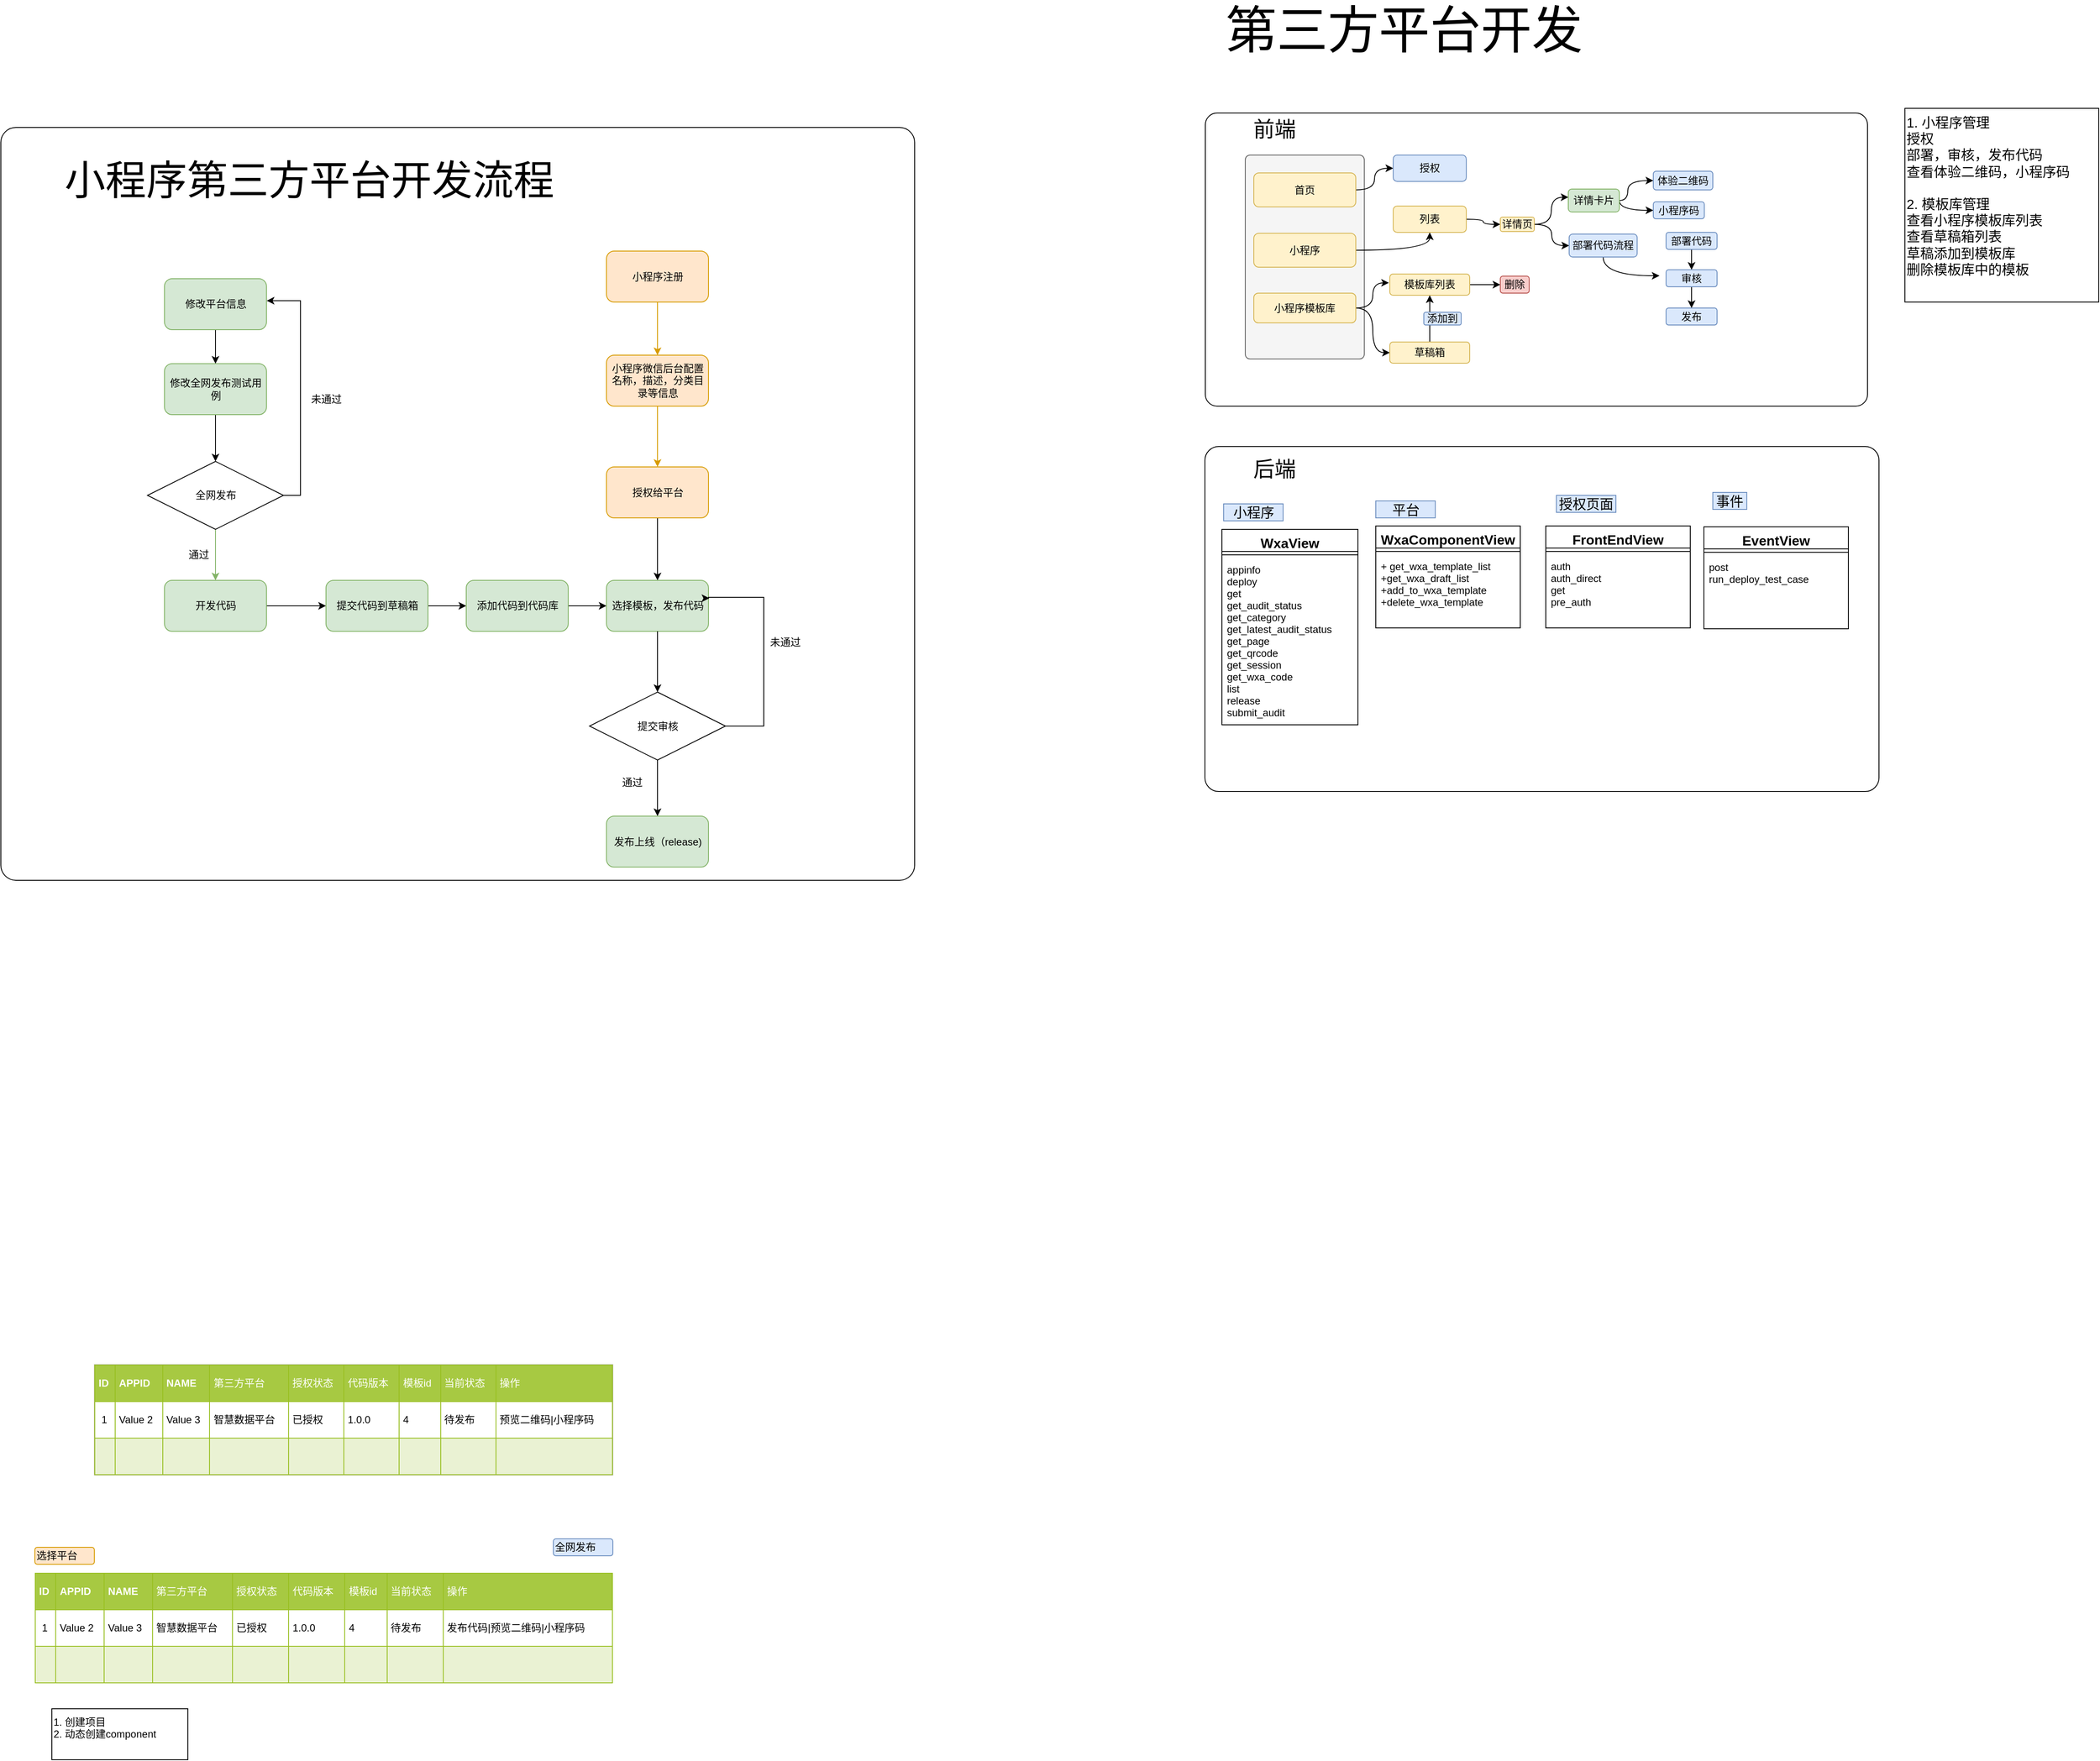<mxfile version="10.8.0" type="github"><diagram id="QrjsaLiaiDo-6YvRcmOd" name="wxa_platform"><mxGraphModel dx="3150" dy="2361" grid="1" gridSize="10" guides="1" tooltips="1" connect="1" arrows="1" fold="1" page="1" pageScale="1" pageWidth="827" pageHeight="1169" math="0" shadow="0"><root><mxCell id="0"/><mxCell id="1" parent="0"/><mxCell id="RRcdpCd9Qubxg9tSwt41-26" value="" style="rounded=1;whiteSpace=wrap;html=1;arcSize=5;" vertex="1" parent="1"><mxGeometry x="1364" y="-845.5" width="75" height="127" as="geometry"/></mxCell><mxCell id="RRcdpCd9Qubxg9tSwt41-10" value="" style="rounded=1;whiteSpace=wrap;html=1;arcSize=4;" vertex="1" parent="1"><mxGeometry x="827" y="-978" width="779" height="345" as="geometry"/></mxCell><mxCell id="tsmfCIc47L9ZE8X0U9Zi-6" value="" style="rounded=1;whiteSpace=wrap;html=1;arcSize=4;fillColor=#f5f5f5;strokeColor=#666666;fontColor=#333333;" parent="1" vertex="1"><mxGeometry x="874" y="-928.5" width="140" height="240" as="geometry"/></mxCell><mxCell id="RRcdpCd9Qubxg9tSwt41-5" value="" style="edgeStyle=orthogonalEdgeStyle;curved=1;rounded=0;orthogonalLoop=1;jettySize=auto;html=1;" edge="1" parent="1" source="tsmfCIc47L9ZE8X0U9Zi-1" target="RRcdpCd9Qubxg9tSwt41-4"><mxGeometry relative="1" as="geometry"/></mxCell><mxCell id="tsmfCIc47L9ZE8X0U9Zi-1" value="模板库列表" style="rounded=1;whiteSpace=wrap;html=1;fillColor=#fff2cc;strokeColor=#d6b656;" parent="1" vertex="1"><mxGeometry x="1044" y="-788.5" width="94" height="25" as="geometry"/></mxCell><mxCell id="RRcdpCd9Qubxg9tSwt41-4" value="删除" style="rounded=1;whiteSpace=wrap;html=1;fillColor=#f8cecc;strokeColor=#b85450;" vertex="1" parent="1"><mxGeometry x="1174" y="-786" width="34" height="20" as="geometry"/></mxCell><mxCell id="RRcdpCd9Qubxg9tSwt41-9" value="" style="edgeStyle=orthogonalEdgeStyle;curved=1;rounded=0;orthogonalLoop=1;jettySize=auto;html=1;" edge="1" parent="1" source="tsmfCIc47L9ZE8X0U9Zi-2" target="RRcdpCd9Qubxg9tSwt41-8"><mxGeometry relative="1" as="geometry"/></mxCell><mxCell id="tsmfCIc47L9ZE8X0U9Zi-2" value="小程序" style="rounded=1;whiteSpace=wrap;html=1;fillColor=#fff2cc;strokeColor=#d6b656;" parent="1" vertex="1"><mxGeometry x="884" y="-836.5" width="120" height="40" as="geometry"/></mxCell><mxCell id="RRcdpCd9Qubxg9tSwt41-12" value="" style="edgeStyle=orthogonalEdgeStyle;curved=1;rounded=0;orthogonalLoop=1;jettySize=auto;html=1;" edge="1" parent="1" source="RRcdpCd9Qubxg9tSwt41-8" target="RRcdpCd9Qubxg9tSwt41-11"><mxGeometry relative="1" as="geometry"/></mxCell><mxCell id="RRcdpCd9Qubxg9tSwt41-8" value="列表" style="rounded=1;whiteSpace=wrap;html=1;fillColor=#fff2cc;strokeColor=#d6b656;" vertex="1" parent="1"><mxGeometry x="1048" y="-868.5" width="86" height="31" as="geometry"/></mxCell><mxCell id="RRcdpCd9Qubxg9tSwt41-14" value="" style="edgeStyle=orthogonalEdgeStyle;curved=1;rounded=0;orthogonalLoop=1;jettySize=auto;html=1;entryX=0.003;entryY=0.356;entryDx=0;entryDy=0;entryPerimeter=0;" edge="1" parent="1" source="RRcdpCd9Qubxg9tSwt41-11" target="RRcdpCd9Qubxg9tSwt41-13"><mxGeometry relative="1" as="geometry"/></mxCell><mxCell id="RRcdpCd9Qubxg9tSwt41-16" style="edgeStyle=orthogonalEdgeStyle;curved=1;rounded=0;orthogonalLoop=1;jettySize=auto;html=1;exitX=1;exitY=0.5;exitDx=0;exitDy=0;entryX=0;entryY=0.5;entryDx=0;entryDy=0;" edge="1" parent="1" source="RRcdpCd9Qubxg9tSwt41-11" target="RRcdpCd9Qubxg9tSwt41-15"><mxGeometry relative="1" as="geometry"/></mxCell><mxCell id="RRcdpCd9Qubxg9tSwt41-11" value="详情页" style="rounded=1;whiteSpace=wrap;html=1;fillColor=#fff2cc;strokeColor=#d6b656;" vertex="1" parent="1"><mxGeometry x="1174" y="-855.5" width="40" height="17" as="geometry"/></mxCell><mxCell id="RRcdpCd9Qubxg9tSwt41-18" value="" style="edgeStyle=orthogonalEdgeStyle;curved=1;rounded=0;orthogonalLoop=1;jettySize=auto;html=1;entryX=0;entryY=0.5;entryDx=0;entryDy=0;" edge="1" parent="1" source="RRcdpCd9Qubxg9tSwt41-13" target="RRcdpCd9Qubxg9tSwt41-17"><mxGeometry relative="1" as="geometry"><Array as="points"><mxPoint x="1324" y="-874.5"/><mxPoint x="1324" y="-898.5"/></Array></mxGeometry></mxCell><mxCell id="RRcdpCd9Qubxg9tSwt41-20" style="edgeStyle=orthogonalEdgeStyle;curved=1;rounded=0;orthogonalLoop=1;jettySize=auto;html=1;exitX=1;exitY=0.5;exitDx=0;exitDy=0;entryX=0;entryY=0.5;entryDx=0;entryDy=0;" edge="1" parent="1" source="RRcdpCd9Qubxg9tSwt41-13" target="RRcdpCd9Qubxg9tSwt41-19"><mxGeometry relative="1" as="geometry"><Array as="points"><mxPoint x="1314" y="-863.5"/></Array></mxGeometry></mxCell><mxCell id="RRcdpCd9Qubxg9tSwt41-13" value="详情卡片" style="rounded=1;whiteSpace=wrap;html=1;fillColor=#d5e8d4;strokeColor=#82b366;" vertex="1" parent="1"><mxGeometry x="1254" y="-888.5" width="60" height="27" as="geometry"/></mxCell><mxCell id="RRcdpCd9Qubxg9tSwt41-17" value="体验二维码" style="rounded=1;whiteSpace=wrap;html=1;fillColor=#dae8fc;strokeColor=#6c8ebf;" vertex="1" parent="1"><mxGeometry x="1354" y="-909.5" width="70" height="22" as="geometry"/></mxCell><mxCell id="RRcdpCd9Qubxg9tSwt41-2" style="edgeStyle=orthogonalEdgeStyle;rounded=0;orthogonalLoop=1;jettySize=auto;html=1;exitX=1;exitY=0.5;exitDx=0;exitDy=0;entryX=0;entryY=0.5;entryDx=0;entryDy=0;curved=1;" edge="1" parent="1" source="tsmfCIc47L9ZE8X0U9Zi-3" target="RRcdpCd9Qubxg9tSwt41-1"><mxGeometry relative="1" as="geometry"/></mxCell><mxCell id="RRcdpCd9Qubxg9tSwt41-3" style="edgeStyle=orthogonalEdgeStyle;curved=1;rounded=0;orthogonalLoop=1;jettySize=auto;html=1;exitX=1;exitY=0.5;exitDx=0;exitDy=0;entryX=-0.011;entryY=0.413;entryDx=0;entryDy=0;entryPerimeter=0;" edge="1" parent="1" source="tsmfCIc47L9ZE8X0U9Zi-3" target="tsmfCIc47L9ZE8X0U9Zi-1"><mxGeometry relative="1" as="geometry"/></mxCell><mxCell id="tsmfCIc47L9ZE8X0U9Zi-3" value="小程序模板库" style="rounded=1;whiteSpace=wrap;html=1;fillColor=#fff2cc;strokeColor=#d6b656;" parent="1" vertex="1"><mxGeometry x="884" y="-766" width="120" height="35" as="geometry"/></mxCell><mxCell id="AsHf4ZFC8SdY-7u5YuH--5" value="&lt;table border=&quot;1&quot; width=&quot;100%&quot; cellpadding=&quot;4&quot; style=&quot;width: 100% ; height: 100% ; border-collapse: collapse&quot;&gt;&lt;tbody&gt;&lt;tr style=&quot;background-color: #a7c942 ; color: #ffffff ; border: 1px solid #98bf21&quot;&gt;&lt;th align=&quot;left&quot;&gt;ID&lt;/th&gt;&lt;th align=&quot;left&quot;&gt;APPID&lt;/th&gt;&lt;th align=&quot;left&quot;&gt;NAME&lt;/th&gt;&lt;td&gt;第三方平台&lt;/td&gt;&lt;td&gt;授权状态&lt;/td&gt;&lt;td&gt;代码版本&lt;/td&gt;&lt;td&gt;模板id&lt;/td&gt;&lt;td&gt;当前状态&lt;/td&gt;&lt;td&gt;操作&lt;/td&gt;&lt;/tr&gt;&lt;tr style=&quot;border: 1px solid #98bf21&quot;&gt;&lt;td&gt;&amp;nbsp;1&lt;/td&gt;&lt;td&gt;Value 2&lt;/td&gt;&lt;td&gt;Value 3&lt;/td&gt;&lt;td&gt;智慧数据平台&lt;/td&gt;&lt;td&gt;已授权&lt;/td&gt;&lt;td&gt;1.0.0&lt;/td&gt;&lt;td&gt;4&lt;/td&gt;&lt;td&gt;待发布&lt;/td&gt;&lt;td&gt;发布代码|预览二维码|小程序码&lt;/td&gt;&lt;/tr&gt;&lt;tr style=&quot;background-color: #eaf2d3 ; border: 1px solid #98bf21&quot;&gt;&lt;td&gt;&lt;br&gt;&lt;/td&gt;&lt;td&gt;&lt;/td&gt;&lt;td&gt;&lt;/td&gt;&lt;td&gt;&lt;br&gt;&lt;/td&gt;&lt;td&gt;&lt;br&gt;&lt;/td&gt;&lt;td&gt;&lt;br&gt;&lt;/td&gt;&lt;td&gt;&lt;br&gt;&lt;/td&gt;&lt;td&gt;&lt;br&gt;&lt;/td&gt;&lt;td&gt;&lt;br&gt;&lt;/td&gt;&lt;/tr&gt;&lt;/tbody&gt;&lt;/table&gt;" style="text;html=1;overflow=fill;rounded=0;labelBackgroundColor=#ffffff;align=left;" parent="1" vertex="1"><mxGeometry x="-550" y="740" width="680" height="130" as="geometry"/></mxCell><mxCell id="AsHf4ZFC8SdY-7u5YuH--6" value="选择平台" style="rounded=1;whiteSpace=wrap;html=1;labelBackgroundColor=none;align=left;fillColor=#ffe6cc;strokeColor=#d79b00;" parent="1" vertex="1"><mxGeometry x="-550" y="710" width="70" height="20" as="geometry"/></mxCell><mxCell id="AsHf4ZFC8SdY-7u5YuH--7" value="全网发布" style="rounded=1;whiteSpace=wrap;html=1;labelBackgroundColor=none;align=left;fillColor=#dae8fc;strokeColor=#6c8ebf;" parent="1" vertex="1"><mxGeometry x="60" y="700" width="70" height="20" as="geometry"/></mxCell><mxCell id="AsHf4ZFC8SdY-7u5YuH--8" value="1. 创建项目&lt;br&gt;2. 动态创建component&lt;br&gt;&lt;br&gt;" style="rounded=0;whiteSpace=wrap;html=1;labelBackgroundColor=none;align=left;" parent="1" vertex="1"><mxGeometry x="-530" y="900" width="160" height="60" as="geometry"/></mxCell><mxCell id="RuG-ANXecWqgRIBXZGtu-1" value="&lt;table border=&quot;1&quot; width=&quot;100%&quot; cellpadding=&quot;4&quot; style=&quot;width: 100% ; height: 100% ; border-collapse: collapse&quot;&gt;&lt;tbody&gt;&lt;tr style=&quot;background-color: #a7c942 ; color: #ffffff ; border: 1px solid #98bf21&quot;&gt;&lt;th align=&quot;left&quot;&gt;ID&lt;/th&gt;&lt;th align=&quot;left&quot;&gt;APPID&lt;/th&gt;&lt;th align=&quot;left&quot;&gt;NAME&lt;/th&gt;&lt;td&gt;第三方平台&lt;/td&gt;&lt;td&gt;授权状态&lt;/td&gt;&lt;td&gt;代码版本&lt;/td&gt;&lt;td&gt;模板id&lt;/td&gt;&lt;td&gt;当前状态&lt;/td&gt;&lt;td&gt;操作&lt;/td&gt;&lt;/tr&gt;&lt;tr style=&quot;border: 1px solid #98bf21&quot;&gt;&lt;td&gt;&amp;nbsp;1&lt;/td&gt;&lt;td&gt;Value 2&lt;/td&gt;&lt;td&gt;Value 3&lt;/td&gt;&lt;td&gt;智慧数据平台&lt;/td&gt;&lt;td&gt;已授权&lt;/td&gt;&lt;td&gt;1.0.0&lt;/td&gt;&lt;td&gt;4&lt;/td&gt;&lt;td&gt;待发布&lt;/td&gt;&lt;td&gt;预览二维码|小程序码&lt;/td&gt;&lt;/tr&gt;&lt;tr style=&quot;background-color: #eaf2d3 ; border: 1px solid #98bf21&quot;&gt;&lt;td&gt;&lt;br&gt;&lt;/td&gt;&lt;td&gt;&lt;/td&gt;&lt;td&gt;&lt;/td&gt;&lt;td&gt;&lt;br&gt;&lt;/td&gt;&lt;td&gt;&lt;br&gt;&lt;/td&gt;&lt;td&gt;&lt;br&gt;&lt;/td&gt;&lt;td&gt;&lt;br&gt;&lt;/td&gt;&lt;td&gt;&lt;br&gt;&lt;/td&gt;&lt;td&gt;&lt;br&gt;&lt;/td&gt;&lt;/tr&gt;&lt;/tbody&gt;&lt;/table&gt;" style="text;html=1;strokeColor=#c0c0c0;fillColor=#ffffff;overflow=fill;rounded=0;labelBackgroundColor=#ffffff;align=left;" parent="1" vertex="1"><mxGeometry x="-480" y="495" width="610" height="130" as="geometry"/></mxCell><mxCell id="RRcdpCd9Qubxg9tSwt41-7" style="edgeStyle=orthogonalEdgeStyle;curved=1;rounded=0;orthogonalLoop=1;jettySize=auto;html=1;" edge="1" parent="1" source="RRcdpCd9Qubxg9tSwt41-1" target="tsmfCIc47L9ZE8X0U9Zi-1"><mxGeometry relative="1" as="geometry"/></mxCell><mxCell id="RRcdpCd9Qubxg9tSwt41-1" value="草稿箱" style="rounded=1;whiteSpace=wrap;html=1;fillColor=#fff2cc;strokeColor=#d6b656;" vertex="1" parent="1"><mxGeometry x="1044" y="-708.5" width="94" height="25" as="geometry"/></mxCell><mxCell id="RRcdpCd9Qubxg9tSwt41-6" value="添加到" style="rounded=1;whiteSpace=wrap;html=1;fillColor=#dae8fc;strokeColor=#6c8ebf;" vertex="1" parent="1"><mxGeometry x="1084" y="-743.5" width="44" height="15" as="geometry"/></mxCell><mxCell id="RRcdpCd9Qubxg9tSwt41-27" style="edgeStyle=orthogonalEdgeStyle;curved=1;rounded=0;orthogonalLoop=1;jettySize=auto;html=1;exitX=0.5;exitY=1;exitDx=0;exitDy=0;entryX=-0.036;entryY=0.465;entryDx=0;entryDy=0;entryPerimeter=0;" edge="1" parent="1" source="RRcdpCd9Qubxg9tSwt41-15" target="RRcdpCd9Qubxg9tSwt41-26"><mxGeometry relative="1" as="geometry"/></mxCell><mxCell id="RRcdpCd9Qubxg9tSwt41-15" value="部署代码流程" style="rounded=1;whiteSpace=wrap;html=1;fillColor=#dae8fc;strokeColor=#6c8ebf;" vertex="1" parent="1"><mxGeometry x="1255" y="-835.5" width="80" height="27" as="geometry"/></mxCell><mxCell id="RRcdpCd9Qubxg9tSwt41-19" value="小程序码" style="rounded=1;whiteSpace=wrap;html=1;fillColor=#dae8fc;strokeColor=#6c8ebf;" vertex="1" parent="1"><mxGeometry x="1354" y="-873.5" width="60" height="20" as="geometry"/></mxCell><mxCell id="RRcdpCd9Qubxg9tSwt41-23" value="" style="edgeStyle=orthogonalEdgeStyle;curved=1;rounded=0;orthogonalLoop=1;jettySize=auto;html=1;" edge="1" parent="1" source="RRcdpCd9Qubxg9tSwt41-21" target="RRcdpCd9Qubxg9tSwt41-22"><mxGeometry relative="1" as="geometry"/></mxCell><mxCell id="RRcdpCd9Qubxg9tSwt41-21" value="部署代码" style="rounded=1;whiteSpace=wrap;html=1;fillColor=#dae8fc;strokeColor=#6c8ebf;" vertex="1" parent="1"><mxGeometry x="1369" y="-837.5" width="60" height="20" as="geometry"/></mxCell><mxCell id="RRcdpCd9Qubxg9tSwt41-25" value="" style="edgeStyle=orthogonalEdgeStyle;curved=1;rounded=0;orthogonalLoop=1;jettySize=auto;html=1;" edge="1" parent="1" source="RRcdpCd9Qubxg9tSwt41-22" target="RRcdpCd9Qubxg9tSwt41-24"><mxGeometry relative="1" as="geometry"/></mxCell><mxCell id="RRcdpCd9Qubxg9tSwt41-22" value="审核" style="rounded=1;whiteSpace=wrap;html=1;fillColor=#dae8fc;strokeColor=#6c8ebf;" vertex="1" parent="1"><mxGeometry x="1369" y="-793.5" width="60" height="20" as="geometry"/></mxCell><mxCell id="RRcdpCd9Qubxg9tSwt41-24" value="发布" style="rounded=1;whiteSpace=wrap;html=1;fillColor=#dae8fc;strokeColor=#6c8ebf;" vertex="1" parent="1"><mxGeometry x="1369" y="-748.5" width="60" height="20" as="geometry"/></mxCell><mxCell id="RRcdpCd9Qubxg9tSwt41-31" style="edgeStyle=orthogonalEdgeStyle;curved=1;rounded=0;orthogonalLoop=1;jettySize=auto;html=1;exitX=1;exitY=0.5;exitDx=0;exitDy=0;entryX=0;entryY=0.5;entryDx=0;entryDy=0;" edge="1" parent="1" source="RRcdpCd9Qubxg9tSwt41-29" target="RRcdpCd9Qubxg9tSwt41-30"><mxGeometry relative="1" as="geometry"/></mxCell><mxCell id="RRcdpCd9Qubxg9tSwt41-29" value="首页" style="rounded=1;whiteSpace=wrap;html=1;fillColor=#fff2cc;strokeColor=#d6b656;" vertex="1" parent="1"><mxGeometry x="884" y="-907.5" width="120" height="40" as="geometry"/></mxCell><mxCell id="RRcdpCd9Qubxg9tSwt41-30" value="授权" style="rounded=1;whiteSpace=wrap;html=1;fillColor=#dae8fc;strokeColor=#6c8ebf;" vertex="1" parent="1"><mxGeometry x="1048" y="-928.5" width="86" height="31" as="geometry"/></mxCell><mxCell id="RRcdpCd9Qubxg9tSwt41-33" value="前端" style="text;html=1;strokeColor=none;fillColor=none;align=center;verticalAlign=middle;whiteSpace=wrap;rounded=0;fontSize=25;" vertex="1" parent="1"><mxGeometry x="863" y="-971.5" width="91" height="23" as="geometry"/></mxCell><mxCell id="RRcdpCd9Qubxg9tSwt41-35" value="" style="rounded=1;whiteSpace=wrap;html=1;arcSize=4;" vertex="1" parent="1"><mxGeometry x="826.5" y="-585.5" width="793" height="406" as="geometry"/></mxCell><mxCell id="RRcdpCd9Qubxg9tSwt41-68" value="后端" style="text;html=1;strokeColor=none;fillColor=none;align=center;verticalAlign=middle;whiteSpace=wrap;rounded=0;fontSize=25;" vertex="1" parent="1"><mxGeometry x="863" y="-571.143" width="91" height="23" as="geometry"/></mxCell><mxCell id="KPDWP-RzCLxcPtOIi15d-1" value="" style="rounded=1;whiteSpace=wrap;html=1;arcSize=2;" vertex="1" parent="1"><mxGeometry x="-590" y="-961" width="1075" height="886" as="geometry"/></mxCell><mxCell id="KPDWP-RzCLxcPtOIi15d-2" value="" style="edgeStyle=orthogonalEdgeStyle;rounded=0;orthogonalLoop=1;jettySize=auto;html=1;fillColor=#d5e8d4;strokeColor=#82b366;exitX=0.5;exitY=1;exitDx=0;exitDy=0;" edge="1" parent="1" source="KPDWP-RzCLxcPtOIi15d-23" target="KPDWP-RzCLxcPtOIi15d-4"><mxGeometry relative="1" as="geometry"><mxPoint x="-337.5" y="-323" as="sourcePoint"/></mxGeometry></mxCell><mxCell id="KPDWP-RzCLxcPtOIi15d-3" value="" style="edgeStyle=orthogonalEdgeStyle;rounded=0;orthogonalLoop=1;jettySize=auto;html=1;" edge="1" parent="1" source="KPDWP-RzCLxcPtOIi15d-4" target="KPDWP-RzCLxcPtOIi15d-6"><mxGeometry relative="1" as="geometry"/></mxCell><mxCell id="KPDWP-RzCLxcPtOIi15d-4" value="开发代码" style="rounded=1;whiteSpace=wrap;html=1;fillColor=#d5e8d4;strokeColor=#82b366;" vertex="1" parent="1"><mxGeometry x="-397.5" y="-428" width="120" height="60" as="geometry"/></mxCell><mxCell id="KPDWP-RzCLxcPtOIi15d-5" value="" style="edgeStyle=orthogonalEdgeStyle;rounded=0;orthogonalLoop=1;jettySize=auto;html=1;" edge="1" parent="1" source="KPDWP-RzCLxcPtOIi15d-6" target="KPDWP-RzCLxcPtOIi15d-8"><mxGeometry relative="1" as="geometry"/></mxCell><mxCell id="KPDWP-RzCLxcPtOIi15d-6" value="提交代码到草稿箱" style="rounded=1;whiteSpace=wrap;html=1;fillColor=#d5e8d4;strokeColor=#82b366;" vertex="1" parent="1"><mxGeometry x="-207.5" y="-428" width="120" height="60" as="geometry"/></mxCell><mxCell id="KPDWP-RzCLxcPtOIi15d-7" style="edgeStyle=orthogonalEdgeStyle;rounded=0;orthogonalLoop=1;jettySize=auto;html=1;exitX=1;exitY=0.5;exitDx=0;exitDy=0;" edge="1" parent="1" source="KPDWP-RzCLxcPtOIi15d-8" target="KPDWP-RzCLxcPtOIi15d-15"><mxGeometry relative="1" as="geometry"/></mxCell><mxCell id="KPDWP-RzCLxcPtOIi15d-8" value="添加代码到代码库" style="rounded=1;whiteSpace=wrap;html=1;fillColor=#d5e8d4;strokeColor=#82b366;" vertex="1" parent="1"><mxGeometry x="-42.5" y="-428" width="120" height="60" as="geometry"/></mxCell><mxCell id="KPDWP-RzCLxcPtOIi15d-9" value="" style="edgeStyle=orthogonalEdgeStyle;rounded=0;orthogonalLoop=1;jettySize=auto;html=1;fillColor=#ffe6cc;strokeColor=#d79b00;" edge="1" parent="1" source="KPDWP-RzCLxcPtOIi15d-10" target="KPDWP-RzCLxcPtOIi15d-12"><mxGeometry relative="1" as="geometry"/></mxCell><mxCell id="KPDWP-RzCLxcPtOIi15d-10" value="小程序注册" style="rounded=1;whiteSpace=wrap;html=1;fillColor=#ffe6cc;strokeColor=#d79b00;" vertex="1" parent="1"><mxGeometry x="122.5" y="-815.5" width="120" height="60" as="geometry"/></mxCell><mxCell id="KPDWP-RzCLxcPtOIi15d-11" value="" style="edgeStyle=orthogonalEdgeStyle;rounded=0;orthogonalLoop=1;jettySize=auto;html=1;fillColor=#ffe6cc;strokeColor=#d79b00;" edge="1" parent="1" source="KPDWP-RzCLxcPtOIi15d-12" target="KPDWP-RzCLxcPtOIi15d-14"><mxGeometry relative="1" as="geometry"/></mxCell><mxCell id="KPDWP-RzCLxcPtOIi15d-12" value="小程序微信后台配置名称，描述，分类目录等信息" style="rounded=1;whiteSpace=wrap;html=1;fillColor=#ffe6cc;strokeColor=#d79b00;" vertex="1" parent="1"><mxGeometry x="122.5" y="-693" width="120" height="60" as="geometry"/></mxCell><mxCell id="KPDWP-RzCLxcPtOIi15d-13" value="" style="edgeStyle=orthogonalEdgeStyle;rounded=0;orthogonalLoop=1;jettySize=auto;html=1;" edge="1" parent="1" source="KPDWP-RzCLxcPtOIi15d-14" target="KPDWP-RzCLxcPtOIi15d-15"><mxGeometry relative="1" as="geometry"/></mxCell><mxCell id="KPDWP-RzCLxcPtOIi15d-14" value="授权给平台" style="rounded=1;whiteSpace=wrap;html=1;fillColor=#ffe6cc;strokeColor=#d79b00;" vertex="1" parent="1"><mxGeometry x="122.5" y="-561.5" width="120" height="60" as="geometry"/></mxCell><mxCell id="KPDWP-RzCLxcPtOIi15d-15" value="选择模板，发布代码" style="rounded=1;whiteSpace=wrap;html=1;fillColor=#d5e8d4;strokeColor=#82b366;" vertex="1" parent="1"><mxGeometry x="122.5" y="-428" width="120" height="60" as="geometry"/></mxCell><mxCell id="KPDWP-RzCLxcPtOIi15d-16" value="" style="edgeStyle=orthogonalEdgeStyle;rounded=0;orthogonalLoop=1;jettySize=auto;html=1;exitX=0.5;exitY=1;exitDx=0;exitDy=0;" edge="1" parent="1" source="KPDWP-RzCLxcPtOIi15d-15" target="KPDWP-RzCLxcPtOIi15d-20"><mxGeometry relative="1" as="geometry"><mxPoint x="102.5" y="-20.5" as="sourcePoint"/><mxPoint x="-323.5" y="9.333" as="targetPoint"/></mxGeometry></mxCell><mxCell id="KPDWP-RzCLxcPtOIi15d-17" style="edgeStyle=orthogonalEdgeStyle;rounded=0;orthogonalLoop=1;jettySize=auto;html=1;exitX=1;exitY=0.5;exitDx=0;exitDy=0;" edge="1" parent="1" source="KPDWP-RzCLxcPtOIi15d-20"><mxGeometry relative="1" as="geometry"><mxPoint x="-323.167" y="9.333" as="sourcePoint"/><Array as="points"><mxPoint x="307.5" y="-256"/><mxPoint x="307.5" y="-408"/><mxPoint x="242.5" y="-408"/></Array><mxPoint x="243.5" y="-407" as="targetPoint"/></mxGeometry></mxCell><mxCell id="KPDWP-RzCLxcPtOIi15d-18" value="" style="edgeStyle=orthogonalEdgeStyle;rounded=0;orthogonalLoop=1;jettySize=auto;html=1;exitX=0.5;exitY=1;exitDx=0;exitDy=0;" edge="1" parent="1" source="KPDWP-RzCLxcPtOIi15d-20" target="KPDWP-RzCLxcPtOIi15d-19"><mxGeometry relative="1" as="geometry"><mxPoint x="-107.5" y="129.5" as="sourcePoint"/></mxGeometry></mxCell><mxCell id="KPDWP-RzCLxcPtOIi15d-19" value="发布上线（release)" style="rounded=1;whiteSpace=wrap;html=1;fillColor=#d5e8d4;strokeColor=#82b366;" vertex="1" parent="1"><mxGeometry x="122.5" y="-150.5" width="120" height="60" as="geometry"/></mxCell><mxCell id="KPDWP-RzCLxcPtOIi15d-20" value="提交审核" style="rhombus;whiteSpace=wrap;html=1;" vertex="1" parent="1"><mxGeometry x="102.5" y="-296.5" width="160" height="80" as="geometry"/></mxCell><mxCell id="KPDWP-RzCLxcPtOIi15d-21" value="未通过" style="text;html=1;strokeColor=none;fillColor=none;align=center;verticalAlign=middle;whiteSpace=wrap;rounded=0;" vertex="1" parent="1"><mxGeometry x="312.5" y="-365.5" width="40" height="20" as="geometry"/></mxCell><mxCell id="KPDWP-RzCLxcPtOIi15d-22" style="edgeStyle=orthogonalEdgeStyle;rounded=0;orthogonalLoop=1;jettySize=auto;html=1;exitX=1;exitY=0.5;exitDx=0;exitDy=0;entryX=1.002;entryY=0.432;entryDx=0;entryDy=0;entryPerimeter=0;" edge="1" parent="1" source="KPDWP-RzCLxcPtOIi15d-23" target="KPDWP-RzCLxcPtOIi15d-25"><mxGeometry relative="1" as="geometry"/></mxCell><mxCell id="KPDWP-RzCLxcPtOIi15d-23" value="全网发布" style="rhombus;whiteSpace=wrap;html=1;" vertex="1" parent="1"><mxGeometry x="-417.5" y="-568" width="160" height="80" as="geometry"/></mxCell><mxCell id="KPDWP-RzCLxcPtOIi15d-24" value="" style="edgeStyle=orthogonalEdgeStyle;rounded=0;orthogonalLoop=1;jettySize=auto;html=1;" edge="1" parent="1" source="KPDWP-RzCLxcPtOIi15d-25" target="KPDWP-RzCLxcPtOIi15d-27"><mxGeometry relative="1" as="geometry"/></mxCell><mxCell id="KPDWP-RzCLxcPtOIi15d-25" value="修改平台信息" style="rounded=1;whiteSpace=wrap;html=1;fillColor=#d5e8d4;strokeColor=#82b366;" vertex="1" parent="1"><mxGeometry x="-397.5" y="-783" width="120" height="60" as="geometry"/></mxCell><mxCell id="KPDWP-RzCLxcPtOIi15d-26" style="edgeStyle=orthogonalEdgeStyle;rounded=0;orthogonalLoop=1;jettySize=auto;html=1;exitX=0.5;exitY=1;exitDx=0;exitDy=0;" edge="1" parent="1" source="KPDWP-RzCLxcPtOIi15d-27" target="KPDWP-RzCLxcPtOIi15d-23"><mxGeometry relative="1" as="geometry"/></mxCell><mxCell id="KPDWP-RzCLxcPtOIi15d-27" value="修改全网发布测试用例" style="rounded=1;whiteSpace=wrap;html=1;fillColor=#d5e8d4;strokeColor=#82b366;" vertex="1" parent="1"><mxGeometry x="-397.5" y="-683" width="120" height="60" as="geometry"/></mxCell><mxCell id="KPDWP-RzCLxcPtOIi15d-28" value="通过" style="text;html=1;strokeColor=none;fillColor=none;align=center;verticalAlign=middle;whiteSpace=wrap;rounded=0;" vertex="1" parent="1"><mxGeometry x="-377.5" y="-470.5" width="40" height="25" as="geometry"/></mxCell><mxCell id="KPDWP-RzCLxcPtOIi15d-29" value="未通过" style="text;html=1;strokeColor=none;fillColor=none;align=center;verticalAlign=middle;whiteSpace=wrap;rounded=0;" vertex="1" parent="1"><mxGeometry x="-227.5" y="-653.5" width="40" height="25" as="geometry"/></mxCell><mxCell id="KPDWP-RzCLxcPtOIi15d-30" value="通过" style="text;html=1;strokeColor=none;fillColor=none;align=center;verticalAlign=middle;whiteSpace=wrap;rounded=0;" vertex="1" parent="1"><mxGeometry x="132.5" y="-200.5" width="40" height="20" as="geometry"/></mxCell><mxCell id="KPDWP-RzCLxcPtOIi15d-31" value="小程序第三方平台开发流程" style="text;html=1;strokeColor=none;fillColor=none;align=center;verticalAlign=middle;whiteSpace=wrap;rounded=0;fontSize=48;" vertex="1" parent="1"><mxGeometry x="-532.5" y="-938" width="610" height="77" as="geometry"/></mxCell><mxCell id="KPDWP-RzCLxcPtOIi15d-63" value="第三方平台开发" style="text;html=1;strokeColor=none;fillColor=none;align=center;verticalAlign=middle;whiteSpace=wrap;rounded=0;fontSize=60;" vertex="1" parent="1"><mxGeometry x="838" y="-1110" width="446" height="70" as="geometry"/></mxCell><mxCell id="KPDWP-RzCLxcPtOIi15d-69" value="WxaView" style="swimlane;fontStyle=1;align=center;verticalAlign=top;childLayout=stackLayout;horizontal=1;startSize=26;horizontalStack=0;resizeParent=1;resizeParentMax=0;resizeLast=0;collapsible=1;marginBottom=0;fontSize=16;" vertex="1" parent="1"><mxGeometry x="846.5" y="-488" width="160" height="230" as="geometry"/></mxCell><mxCell id="KPDWP-RzCLxcPtOIi15d-71" value="" style="line;strokeWidth=1;fillColor=none;align=left;verticalAlign=middle;spacingTop=-1;spacingLeft=3;spacingRight=3;rotatable=0;labelPosition=right;points=[];portConstraint=eastwest;" vertex="1" parent="KPDWP-RzCLxcPtOIi15d-69"><mxGeometry y="26" width="160" height="8" as="geometry"/></mxCell><mxCell id="KPDWP-RzCLxcPtOIi15d-72" value="appinfo&#10;deploy&#10;get&#10;get_audit_status&#10;get_category&#10;get_latest_audit_status&#10;get_page&#10;get_qrcode&#10;get_session&#10;get_wxa_code&#10;list&#10;release&#10;submit_audit" style="text;strokeColor=none;fillColor=none;align=left;verticalAlign=top;spacingLeft=4;spacingRight=4;overflow=hidden;rotatable=0;points=[[0,0.5],[1,0.5]];portConstraint=eastwest;" vertex="1" parent="KPDWP-RzCLxcPtOIi15d-69"><mxGeometry y="34" width="160" height="196" as="geometry"/></mxCell><mxCell id="KPDWP-RzCLxcPtOIi15d-73" value="WxaComponentView" style="swimlane;fontStyle=1;align=center;verticalAlign=top;childLayout=stackLayout;horizontal=1;startSize=26;horizontalStack=0;resizeParent=1;resizeParentMax=0;resizeLast=0;collapsible=1;marginBottom=0;fontSize=16;" vertex="1" parent="1"><mxGeometry x="1027.5" y="-492" width="170" height="120" as="geometry"/></mxCell><mxCell id="KPDWP-RzCLxcPtOIi15d-74" value="" style="line;strokeWidth=1;fillColor=none;align=left;verticalAlign=middle;spacingTop=-1;spacingLeft=3;spacingRight=3;rotatable=0;labelPosition=right;points=[];portConstraint=eastwest;" vertex="1" parent="KPDWP-RzCLxcPtOIi15d-73"><mxGeometry y="26" width="170" height="8" as="geometry"/></mxCell><mxCell id="KPDWP-RzCLxcPtOIi15d-75" value="+ get_wxa_template_list&#10;+get_wxa_draft_list&#10;+add_to_wxa_template&#10;+delete_wxa_template&#10;&#10;" style="text;strokeColor=none;fillColor=none;align=left;verticalAlign=top;spacingLeft=4;spacingRight=4;overflow=hidden;rotatable=0;points=[[0,0.5],[1,0.5]];portConstraint=eastwest;" vertex="1" parent="KPDWP-RzCLxcPtOIi15d-73"><mxGeometry y="34" width="170" height="86" as="geometry"/></mxCell><mxCell id="KPDWP-RzCLxcPtOIi15d-76" value="FrontEndView" style="swimlane;fontStyle=1;align=center;verticalAlign=top;childLayout=stackLayout;horizontal=1;startSize=26;horizontalStack=0;resizeParent=1;resizeParentMax=0;resizeLast=0;collapsible=1;marginBottom=0;fontSize=16;" vertex="1" parent="1"><mxGeometry x="1227.5" y="-492" width="170" height="120" as="geometry"/></mxCell><mxCell id="KPDWP-RzCLxcPtOIi15d-77" value="" style="line;strokeWidth=1;fillColor=none;align=left;verticalAlign=middle;spacingTop=-1;spacingLeft=3;spacingRight=3;rotatable=0;labelPosition=right;points=[];portConstraint=eastwest;" vertex="1" parent="KPDWP-RzCLxcPtOIi15d-76"><mxGeometry y="26" width="170" height="8" as="geometry"/></mxCell><mxCell id="KPDWP-RzCLxcPtOIi15d-78" value="auth&#10;auth_direct&#10;get&#10;pre_auth" style="text;strokeColor=none;fillColor=none;align=left;verticalAlign=top;spacingLeft=4;spacingRight=4;overflow=hidden;rotatable=0;points=[[0,0.5],[1,0.5]];portConstraint=eastwest;" vertex="1" parent="KPDWP-RzCLxcPtOIi15d-76"><mxGeometry y="34" width="170" height="86" as="geometry"/></mxCell><mxCell id="KPDWP-RzCLxcPtOIi15d-79" value="EventView" style="swimlane;fontStyle=1;align=center;verticalAlign=top;childLayout=stackLayout;horizontal=1;startSize=26;horizontalStack=0;resizeParent=1;resizeParentMax=0;resizeLast=0;collapsible=1;marginBottom=0;fontSize=16;" vertex="1" parent="1"><mxGeometry x="1413.5" y="-491" width="170" height="120" as="geometry"/></mxCell><mxCell id="KPDWP-RzCLxcPtOIi15d-80" value="" style="line;strokeWidth=1;fillColor=none;align=left;verticalAlign=middle;spacingTop=-1;spacingLeft=3;spacingRight=3;rotatable=0;labelPosition=right;points=[];portConstraint=eastwest;" vertex="1" parent="KPDWP-RzCLxcPtOIi15d-79"><mxGeometry y="26" width="170" height="8" as="geometry"/></mxCell><mxCell id="KPDWP-RzCLxcPtOIi15d-81" value="post&#10;run_deploy_test_case" style="text;strokeColor=none;fillColor=none;align=left;verticalAlign=top;spacingLeft=4;spacingRight=4;overflow=hidden;rotatable=0;points=[[0,0.5],[1,0.5]];portConstraint=eastwest;" vertex="1" parent="KPDWP-RzCLxcPtOIi15d-79"><mxGeometry y="34" width="170" height="86" as="geometry"/></mxCell><mxCell id="KPDWP-RzCLxcPtOIi15d-82" value="事件" style="text;html=1;strokeColor=#6c8ebf;fillColor=#dae8fc;align=center;verticalAlign=middle;whiteSpace=wrap;rounded=0;fontSize=16;" vertex="1" parent="1"><mxGeometry x="1424" y="-531.5" width="40" height="20" as="geometry"/></mxCell><mxCell id="KPDWP-RzCLxcPtOIi15d-85" value="授权页面" style="text;html=1;strokeColor=#6c8ebf;fillColor=#dae8fc;align=center;verticalAlign=middle;whiteSpace=wrap;rounded=0;fontSize=16;" vertex="1" parent="1"><mxGeometry x="1240" y="-528" width="70" height="20" as="geometry"/></mxCell><mxCell id="KPDWP-RzCLxcPtOIi15d-86" value="小程序" style="text;html=1;strokeColor=#6c8ebf;fillColor=#dae8fc;align=center;verticalAlign=middle;whiteSpace=wrap;rounded=0;fontSize=16;" vertex="1" parent="1"><mxGeometry x="848.5" y="-518" width="70" height="20" as="geometry"/></mxCell><mxCell id="KPDWP-RzCLxcPtOIi15d-87" value="平台" style="text;html=1;strokeColor=#6c8ebf;fillColor=#dae8fc;align=center;verticalAlign=middle;whiteSpace=wrap;rounded=0;fontSize=16;" vertex="1" parent="1"><mxGeometry x="1027.5" y="-521.5" width="70" height="20" as="geometry"/></mxCell><mxCell id="KPDWP-RzCLxcPtOIi15d-88" value="1. 小程序管理&lt;br&gt;授权&lt;br&gt;部署，审核，发布代码&lt;br&gt;查看体验二维码，小程序码&lt;br&gt;&lt;br&gt;2. 模板库管理&lt;br&gt;查看小程序模板库列表&lt;br&gt;查看草稿箱列表&lt;br&gt;草稿添加到模板库&lt;br&gt;删除模板库中的模板&lt;br&gt;&lt;br&gt;" style="whiteSpace=wrap;html=1;aspect=fixed;fontSize=16;align=left;verticalAlign=top;" vertex="1" parent="1"><mxGeometry x="1650" y="-983.5" width="228" height="228" as="geometry"/></mxCell></root></mxGraphModel></diagram><diagram id="5UJwqid15j4-LRr-dRNR" name="routine"><mxGraphModel dx="2788" dy="1430" grid="1" gridSize="10" guides="1" tooltips="1" connect="1" arrows="1" fold="1" page="1" pageScale="1" pageWidth="827" pageHeight="1169" math="0" shadow="0"><root><mxCell id="34ErXceE1roamqvs06gf-0"/><mxCell id="34ErXceE1roamqvs06gf-1" parent="34ErXceE1roamqvs06gf-0"/></root></mxGraphModel></diagram><diagram id="hBWPjkcAx8UGOzSxBccf" name="erp"><mxGraphModel dx="1394" dy="1884" grid="1" gridSize="10" guides="1" tooltips="1" connect="1" arrows="1" fold="1" page="1" pageScale="1" pageWidth="827" pageHeight="1169" math="0" shadow="0"><root><mxCell id="K-irUoeI9dF0ZLltde8H-0"/><mxCell id="K-irUoeI9dF0ZLltde8H-1" parent="K-irUoeI9dF0ZLltde8H-0"/><mxCell id="K-irUoeI9dF0ZLltde8H-2" value="&lt;font style=&quot;font-size: 28px;&quot;&gt;store&lt;/font&gt;" style="rounded=1;whiteSpace=wrap;html=1;fillColor=#ffe6cc;strokeColor=#d79b00;fontSize=28;" parent="K-irUoeI9dF0ZLltde8H-1" vertex="1"><mxGeometry x="150" y="210" width="100" height="50" as="geometry"/></mxCell><mxCell id="K-irUoeI9dF0ZLltde8H-3" style="edgeStyle=orthogonalEdgeStyle;curved=1;rounded=0;orthogonalLoop=1;jettySize=auto;html=1;exitX=1;exitY=0.5;exitDx=0;exitDy=0;entryX=0;entryY=0.5;entryDx=0;entryDy=0;fontSize=28;" parent="K-irUoeI9dF0ZLltde8H-1" source="K-irUoeI9dF0ZLltde8H-4" target="K-irUoeI9dF0ZLltde8H-6" edge="1"><mxGeometry relative="1" as="geometry"/></mxCell><mxCell id="K-irUoeI9dF0ZLltde8H-4" value="&lt;font style=&quot;font-size: 28px&quot;&gt;SKU&lt;/font&gt;" style="rounded=1;whiteSpace=wrap;html=1;fillColor=#ffe6cc;strokeColor=#d79b00;fontSize=28;" parent="K-irUoeI9dF0ZLltde8H-1" vertex="1"><mxGeometry x="520" y="195" width="100" height="50" as="geometry"/></mxCell><mxCell id="K-irUoeI9dF0ZLltde8H-5" style="edgeStyle=orthogonalEdgeStyle;curved=1;rounded=0;orthogonalLoop=1;jettySize=auto;html=1;exitX=1;exitY=0.25;exitDx=0;exitDy=0;entryX=0.007;entryY=0.4;entryDx=0;entryDy=0;entryPerimeter=0;fontSize=28;" parent="K-irUoeI9dF0ZLltde8H-1" source="K-irUoeI9dF0ZLltde8H-6" target="K-irUoeI9dF0ZLltde8H-17" edge="1"><mxGeometry relative="1" as="geometry"/></mxCell><mxCell id="K-irUoeI9dF0ZLltde8H-6" value="product" style="rounded=1;whiteSpace=wrap;html=1;fillColor=#ffe6cc;strokeColor=#d79b00;fontSize=28;" parent="K-irUoeI9dF0ZLltde8H-1" vertex="1"><mxGeometry x="680" y="195" width="100" height="50" as="geometry"/></mxCell><mxCell id="K-irUoeI9dF0ZLltde8H-7" value="&lt;font style=&quot;font-size: 28px&quot;&gt;user&lt;/font&gt;" style="rounded=1;whiteSpace=wrap;html=1;fillColor=#ffe6cc;strokeColor=#d79b00;fontSize=28;" parent="K-irUoeI9dF0ZLltde8H-1" vertex="1"><mxGeometry x="140" y="-60" width="100" height="50" as="geometry"/></mxCell><mxCell id="K-irUoeI9dF0ZLltde8H-8" style="edgeStyle=orthogonalEdgeStyle;curved=1;rounded=0;orthogonalLoop=1;jettySize=auto;html=1;exitX=0;exitY=0.25;exitDx=0;exitDy=0;entryX=1;entryY=0.75;entryDx=0;entryDy=0;fontSize=28;" parent="K-irUoeI9dF0ZLltde8H-1" source="K-irUoeI9dF0ZLltde8H-10" target="K-irUoeI9dF0ZLltde8H-2" edge="1"><mxGeometry relative="1" as="geometry"/></mxCell><mxCell id="K-irUoeI9dF0ZLltde8H-9" style="edgeStyle=orthogonalEdgeStyle;curved=1;rounded=0;orthogonalLoop=1;jettySize=auto;html=1;exitX=1;exitY=0.5;exitDx=0;exitDy=0;entryX=0;entryY=0.75;entryDx=0;entryDy=0;fontSize=28;" parent="K-irUoeI9dF0ZLltde8H-1" source="K-irUoeI9dF0ZLltde8H-10" target="K-irUoeI9dF0ZLltde8H-4" edge="1"><mxGeometry relative="1" as="geometry"/></mxCell><mxCell id="K-irUoeI9dF0ZLltde8H-10" value="&lt;font style=&quot;font-size: 28px&quot;&gt;order&lt;/font&gt;" style="rounded=1;whiteSpace=wrap;html=1;fillColor=#ffe6cc;strokeColor=#d79b00;fontSize=28;" parent="K-irUoeI9dF0ZLltde8H-1" vertex="1"><mxGeometry x="320" y="270" width="100" height="50" as="geometry"/></mxCell><mxCell id="K-irUoeI9dF0ZLltde8H-11" style="edgeStyle=orthogonalEdgeStyle;curved=1;rounded=0;orthogonalLoop=1;jettySize=auto;html=1;exitX=0;exitY=0.25;exitDx=0;exitDy=0;entryX=1;entryY=0.25;entryDx=0;entryDy=0;fontSize=28;" parent="K-irUoeI9dF0ZLltde8H-1" source="K-irUoeI9dF0ZLltde8H-13" target="K-irUoeI9dF0ZLltde8H-2" edge="1"><mxGeometry relative="1" as="geometry"/></mxCell><mxCell id="K-irUoeI9dF0ZLltde8H-12" style="edgeStyle=orthogonalEdgeStyle;curved=1;rounded=0;orthogonalLoop=1;jettySize=auto;html=1;exitX=1;exitY=0.5;exitDx=0;exitDy=0;entryX=0;entryY=0.5;entryDx=0;entryDy=0;fontSize=28;" parent="K-irUoeI9dF0ZLltde8H-1" source="K-irUoeI9dF0ZLltde8H-13" target="K-irUoeI9dF0ZLltde8H-4" edge="1"><mxGeometry relative="1" as="geometry"/></mxCell><mxCell id="K-irUoeI9dF0ZLltde8H-13" value="&lt;font style=&quot;font-size: 28px&quot;&gt;inventory&lt;/font&gt;" style="rounded=1;whiteSpace=wrap;html=1;fillColor=#ffe6cc;strokeColor=#d79b00;fontSize=28;" parent="K-irUoeI9dF0ZLltde8H-1" vertex="1"><mxGeometry x="320" y="170" width="140" height="50" as="geometry"/></mxCell><mxCell id="K-irUoeI9dF0ZLltde8H-14" style="edgeStyle=orthogonalEdgeStyle;curved=1;rounded=0;orthogonalLoop=1;jettySize=auto;html=1;exitX=0;exitY=0.5;exitDx=0;exitDy=0;fontSize=28;entryX=0.8;entryY=0;entryDx=0;entryDy=0;entryPerimeter=0;" parent="K-irUoeI9dF0ZLltde8H-1" source="K-irUoeI9dF0ZLltde8H-15" target="K-irUoeI9dF0ZLltde8H-2" edge="1"><mxGeometry relative="1" as="geometry"><mxPoint x="250" y="210" as="targetPoint"/><Array as="points"><mxPoint x="230" y="105"/></Array></mxGeometry></mxCell><mxCell id="K-irUoeI9dF0ZLltde8H-15" value="&lt;font style=&quot;font-size: 28px&quot;&gt;shipment&lt;/font&gt;" style="rounded=1;whiteSpace=wrap;html=1;fillColor=#ffe6cc;strokeColor=#d79b00;fontSize=28;" parent="K-irUoeI9dF0ZLltde8H-1" vertex="1"><mxGeometry x="320" y="80" width="140" height="50" as="geometry"/></mxCell><mxCell id="K-irUoeI9dF0ZLltde8H-16" style="edgeStyle=orthogonalEdgeStyle;curved=1;rounded=0;orthogonalLoop=1;jettySize=auto;html=1;exitX=0.5;exitY=0;exitDx=0;exitDy=0;entryX=0.63;entryY=0.04;entryDx=0;entryDy=0;entryPerimeter=0;fontSize=28;" parent="K-irUoeI9dF0ZLltde8H-1" source="K-irUoeI9dF0ZLltde8H-17" target="K-irUoeI9dF0ZLltde8H-2" edge="1"><mxGeometry relative="1" as="geometry"><Array as="points"><mxPoint x="910" y="50"/><mxPoint x="213" y="50"/></Array></mxGeometry></mxCell><mxCell id="K-irUoeI9dF0ZLltde8H-17" value="&lt;font style=&quot;font-size: 28px&quot;&gt;purchase&lt;/font&gt;" style="rounded=1;whiteSpace=wrap;html=1;fillColor=#ffe6cc;strokeColor=#d79b00;fontSize=28;" parent="K-irUoeI9dF0ZLltde8H-1" vertex="1"><mxGeometry x="840" y="190" width="140" height="55" as="geometry"/></mxCell><mxCell id="K-irUoeI9dF0ZLltde8H-18" style="edgeStyle=orthogonalEdgeStyle;curved=1;rounded=0;orthogonalLoop=1;jettySize=auto;html=1;exitX=0.5;exitY=0;exitDx=0;exitDy=0;entryX=0.5;entryY=1;entryDx=0;entryDy=0;fontSize=28;" parent="K-irUoeI9dF0ZLltde8H-1" source="K-irUoeI9dF0ZLltde8H-19" target="K-irUoeI9dF0ZLltde8H-6" edge="1"><mxGeometry relative="1" as="geometry"/></mxCell><mxCell id="K-irUoeI9dF0ZLltde8H-19" value="&lt;font style=&quot;font-size: 28px&quot;&gt;box&lt;/font&gt;" style="rounded=1;whiteSpace=wrap;html=1;fillColor=#ffe6cc;strokeColor=#d79b00;fontSize=28;" parent="K-irUoeI9dF0ZLltde8H-1" vertex="1"><mxGeometry x="680" y="330" width="100" height="50" as="geometry"/></mxCell><mxCell id="K-irUoeI9dF0ZLltde8H-20" style="edgeStyle=orthogonalEdgeStyle;curved=1;rounded=0;orthogonalLoop=1;jettySize=auto;html=1;exitX=0;exitY=0.5;exitDx=0;exitDy=0;fontSize=28;" parent="K-irUoeI9dF0ZLltde8H-1" source="K-irUoeI9dF0ZLltde8H-22" edge="1"><mxGeometry relative="1" as="geometry"><mxPoint x="240" y="260" as="targetPoint"/></mxGeometry></mxCell><mxCell id="K-irUoeI9dF0ZLltde8H-21" style="edgeStyle=orthogonalEdgeStyle;curved=1;rounded=0;orthogonalLoop=1;jettySize=auto;html=1;exitX=1;exitY=0.75;exitDx=0;exitDy=0;entryX=0.4;entryY=1;entryDx=0;entryDy=0;entryPerimeter=0;fontSize=28;" parent="K-irUoeI9dF0ZLltde8H-1" source="K-irUoeI9dF0ZLltde8H-22" target="K-irUoeI9dF0ZLltde8H-4" edge="1"><mxGeometry relative="1" as="geometry"/></mxCell><mxCell id="K-irUoeI9dF0ZLltde8H-22" value="&lt;font style=&quot;font-size: 28px&quot;&gt;listing&lt;/font&gt;" style="rounded=1;whiteSpace=wrap;html=1;fillColor=#ffe6cc;strokeColor=#d79b00;fontSize=28;" parent="K-irUoeI9dF0ZLltde8H-1" vertex="1"><mxGeometry x="312.5" y="385" width="100" height="50" as="geometry"/></mxCell><mxCell id="K-irUoeI9dF0ZLltde8H-23" style="edgeStyle=orthogonalEdgeStyle;curved=1;rounded=0;orthogonalLoop=1;jettySize=auto;html=1;exitX=0.25;exitY=0;exitDx=0;exitDy=0;entryX=0.75;entryY=1;entryDx=0;entryDy=0;fontSize=28;" parent="K-irUoeI9dF0ZLltde8H-1" source="K-irUoeI9dF0ZLltde8H-25" target="K-irUoeI9dF0ZLltde8H-6" edge="1"><mxGeometry relative="1" as="geometry"/></mxCell><mxCell id="K-irUoeI9dF0ZLltde8H-24" style="edgeStyle=orthogonalEdgeStyle;curved=1;rounded=0;orthogonalLoop=1;jettySize=auto;html=1;exitX=0.5;exitY=0;exitDx=0;exitDy=0;entryX=0.58;entryY=1.041;entryDx=0;entryDy=0;entryPerimeter=0;fontSize=28;" parent="K-irUoeI9dF0ZLltde8H-1" source="K-irUoeI9dF0ZLltde8H-25" target="K-irUoeI9dF0ZLltde8H-17" edge="1"><mxGeometry relative="1" as="geometry"><Array as="points"><mxPoint x="920" y="250"/><mxPoint x="921" y="250"/></Array></mxGeometry></mxCell><mxCell id="K-irUoeI9dF0ZLltde8H-25" value="&lt;font style=&quot;font-size: 28px&quot;&gt;provider&lt;/font&gt;" style="rounded=1;whiteSpace=wrap;html=1;fillColor=#ffe6cc;strokeColor=#d79b00;fontSize=28;" parent="K-irUoeI9dF0ZLltde8H-1" vertex="1"><mxGeometry x="840" y="365" width="140" height="55" as="geometry"/></mxCell></root></mxGraphModel></diagram><diagram id="RaCmhvG65ZG0AuMuQ3Dy" name="dashboard"><mxGraphModel dx="1394" dy="715" grid="1" gridSize="10" guides="1" tooltips="1" connect="1" arrows="1" fold="1" page="1" pageScale="1" pageWidth="827" pageHeight="1169" math="0" shadow="0"><root><mxCell id="lfjGR1uX_xCO42mbuPKv-0"/><mxCell id="lfjGR1uX_xCO42mbuPKv-1" parent="lfjGR1uX_xCO42mbuPKv-0"/><mxCell id="QUQ3E984IYWvYiA7d2WL-2" value="" style="edgeStyle=orthogonalEdgeStyle;rounded=0;orthogonalLoop=1;jettySize=auto;html=1;" parent="lfjGR1uX_xCO42mbuPKv-1" source="QUQ3E984IYWvYiA7d2WL-0" target="QUQ3E984IYWvYiA7d2WL-1" edge="1"><mxGeometry relative="1" as="geometry"/></mxCell><mxCell id="QUQ3E984IYWvYiA7d2WL-0" value="Text" style="text;html=1;strokeColor=none;fillColor=none;align=center;verticalAlign=middle;whiteSpace=wrap;rounded=0;" parent="lfjGR1uX_xCO42mbuPKv-1" vertex="1"><mxGeometry x="220" y="270" width="40" height="20" as="geometry"/></mxCell><mxCell id="QUQ3E984IYWvYiA7d2WL-4" value="" style="edgeStyle=orthogonalEdgeStyle;rounded=0;orthogonalLoop=1;jettySize=auto;html=1;" parent="lfjGR1uX_xCO42mbuPKv-1" source="QUQ3E984IYWvYiA7d2WL-1" target="QUQ3E984IYWvYiA7d2WL-3" edge="1"><mxGeometry relative="1" as="geometry"/></mxCell><mxCell id="QUQ3E984IYWvYiA7d2WL-1" value="Text" style="text;html=1;strokeColor=none;fillColor=none;align=center;verticalAlign=middle;whiteSpace=wrap;rounded=0;" parent="lfjGR1uX_xCO42mbuPKv-1" vertex="1"><mxGeometry x="340" y="270" width="40" height="20" as="geometry"/></mxCell><mxCell id="QUQ3E984IYWvYiA7d2WL-6" value="" style="edgeStyle=orthogonalEdgeStyle;rounded=0;orthogonalLoop=1;jettySize=auto;html=1;" parent="lfjGR1uX_xCO42mbuPKv-1" source="QUQ3E984IYWvYiA7d2WL-3" target="QUQ3E984IYWvYiA7d2WL-5" edge="1"><mxGeometry relative="1" as="geometry"/></mxCell><mxCell id="QUQ3E984IYWvYiA7d2WL-3" value="Text" style="text;html=1;strokeColor=none;fillColor=none;align=center;verticalAlign=middle;whiteSpace=wrap;rounded=0;" parent="lfjGR1uX_xCO42mbuPKv-1" vertex="1"><mxGeometry x="340" y="370" width="40" height="20" as="geometry"/></mxCell><mxCell id="QUQ3E984IYWvYiA7d2WL-7" value="" style="edgeStyle=orthogonalEdgeStyle;rounded=0;orthogonalLoop=1;jettySize=auto;html=1;" parent="lfjGR1uX_xCO42mbuPKv-1" source="QUQ3E984IYWvYiA7d2WL-5" target="QUQ3E984IYWvYiA7d2WL-0" edge="1"><mxGeometry relative="1" as="geometry"/></mxCell><mxCell id="QUQ3E984IYWvYiA7d2WL-5" value="Text" style="text;html=1;strokeColor=none;fillColor=none;align=center;verticalAlign=middle;whiteSpace=wrap;rounded=0;" parent="lfjGR1uX_xCO42mbuPKv-1" vertex="1"><mxGeometry x="220" y="370" width="40" height="20" as="geometry"/></mxCell><mxCell id="QUQ3E984IYWvYiA7d2WL-8" value="" style="edgeStyle=orthogonalEdgeStyle;rounded=0;orthogonalLoop=1;jettySize=auto;html=1;" parent="lfjGR1uX_xCO42mbuPKv-1" source="QUQ3E984IYWvYiA7d2WL-9" target="QUQ3E984IYWvYiA7d2WL-11" edge="1"><mxGeometry relative="1" as="geometry"/></mxCell><mxCell id="QUQ3E984IYWvYiA7d2WL-9" value="Text" style="text;html=1;strokeColor=none;fillColor=none;align=center;verticalAlign=middle;whiteSpace=wrap;rounded=0;" parent="lfjGR1uX_xCO42mbuPKv-1" vertex="1"><mxGeometry x="460" y="280" width="40" height="20" as="geometry"/></mxCell><mxCell id="QUQ3E984IYWvYiA7d2WL-10" value="" style="edgeStyle=orthogonalEdgeStyle;rounded=0;orthogonalLoop=1;jettySize=auto;html=1;" parent="lfjGR1uX_xCO42mbuPKv-1" source="QUQ3E984IYWvYiA7d2WL-11" target="QUQ3E984IYWvYiA7d2WL-13" edge="1"><mxGeometry relative="1" as="geometry"/></mxCell><mxCell id="QUQ3E984IYWvYiA7d2WL-11" value="Text" style="text;html=1;strokeColor=none;fillColor=none;align=center;verticalAlign=middle;whiteSpace=wrap;rounded=0;" parent="lfjGR1uX_xCO42mbuPKv-1" vertex="1"><mxGeometry x="580" y="280" width="40" height="20" as="geometry"/></mxCell><mxCell id="QUQ3E984IYWvYiA7d2WL-12" value="" style="edgeStyle=orthogonalEdgeStyle;rounded=0;orthogonalLoop=1;jettySize=auto;html=1;" parent="lfjGR1uX_xCO42mbuPKv-1" source="QUQ3E984IYWvYiA7d2WL-13" target="QUQ3E984IYWvYiA7d2WL-15" edge="1"><mxGeometry relative="1" as="geometry"/></mxCell><mxCell id="QUQ3E984IYWvYiA7d2WL-13" value="Text" style="text;html=1;strokeColor=none;fillColor=none;align=center;verticalAlign=middle;whiteSpace=wrap;rounded=0;" parent="lfjGR1uX_xCO42mbuPKv-1" vertex="1"><mxGeometry x="580" y="380" width="40" height="20" as="geometry"/></mxCell><mxCell id="QUQ3E984IYWvYiA7d2WL-14" value="" style="edgeStyle=orthogonalEdgeStyle;rounded=0;orthogonalLoop=1;jettySize=auto;html=1;" parent="lfjGR1uX_xCO42mbuPKv-1" source="QUQ3E984IYWvYiA7d2WL-15" target="QUQ3E984IYWvYiA7d2WL-9" edge="1"><mxGeometry relative="1" as="geometry"/></mxCell><mxCell id="QUQ3E984IYWvYiA7d2WL-15" value="Text" style="text;html=1;strokeColor=none;fillColor=none;align=center;verticalAlign=middle;whiteSpace=wrap;rounded=0;" parent="lfjGR1uX_xCO42mbuPKv-1" vertex="1"><mxGeometry x="460" y="380" width="40" height="20" as="geometry"/></mxCell><mxCell id="QUQ3E984IYWvYiA7d2WL-16" value="" style="edgeStyle=orthogonalEdgeStyle;rounded=0;orthogonalLoop=1;jettySize=auto;html=1;" parent="lfjGR1uX_xCO42mbuPKv-1" source="QUQ3E984IYWvYiA7d2WL-17" target="QUQ3E984IYWvYiA7d2WL-19" edge="1"><mxGeometry relative="1" as="geometry"/></mxCell><mxCell id="QUQ3E984IYWvYiA7d2WL-17" value="Text" style="text;html=1;strokeColor=none;fillColor=none;align=center;verticalAlign=middle;whiteSpace=wrap;rounded=0;" parent="lfjGR1uX_xCO42mbuPKv-1" vertex="1"><mxGeometry x="333.5" y="440" width="40" height="20" as="geometry"/></mxCell><mxCell id="QUQ3E984IYWvYiA7d2WL-18" value="" style="edgeStyle=orthogonalEdgeStyle;rounded=0;orthogonalLoop=1;jettySize=auto;html=1;" parent="lfjGR1uX_xCO42mbuPKv-1" source="QUQ3E984IYWvYiA7d2WL-19" target="QUQ3E984IYWvYiA7d2WL-21" edge="1"><mxGeometry relative="1" as="geometry"/></mxCell><mxCell id="QUQ3E984IYWvYiA7d2WL-19" value="Text" style="text;html=1;strokeColor=none;fillColor=none;align=center;verticalAlign=middle;whiteSpace=wrap;rounded=0;" parent="lfjGR1uX_xCO42mbuPKv-1" vertex="1"><mxGeometry x="453.5" y="440" width="40" height="20" as="geometry"/></mxCell><mxCell id="QUQ3E984IYWvYiA7d2WL-20" value="" style="edgeStyle=orthogonalEdgeStyle;rounded=0;orthogonalLoop=1;jettySize=auto;html=1;" parent="lfjGR1uX_xCO42mbuPKv-1" source="QUQ3E984IYWvYiA7d2WL-21" target="QUQ3E984IYWvYiA7d2WL-23" edge="1"><mxGeometry relative="1" as="geometry"/></mxCell><mxCell id="QUQ3E984IYWvYiA7d2WL-21" value="Text" style="text;html=1;strokeColor=none;fillColor=none;align=center;verticalAlign=middle;whiteSpace=wrap;rounded=0;" parent="lfjGR1uX_xCO42mbuPKv-1" vertex="1"><mxGeometry x="453.5" y="540" width="40" height="20" as="geometry"/></mxCell><mxCell id="QUQ3E984IYWvYiA7d2WL-22" value="" style="edgeStyle=orthogonalEdgeStyle;rounded=0;orthogonalLoop=1;jettySize=auto;html=1;" parent="lfjGR1uX_xCO42mbuPKv-1" source="QUQ3E984IYWvYiA7d2WL-23" target="QUQ3E984IYWvYiA7d2WL-17" edge="1"><mxGeometry relative="1" as="geometry"/></mxCell><mxCell id="QUQ3E984IYWvYiA7d2WL-23" value="Text" style="text;html=1;strokeColor=none;fillColor=none;align=center;verticalAlign=middle;whiteSpace=wrap;rounded=0;" parent="lfjGR1uX_xCO42mbuPKv-1" vertex="1"><mxGeometry x="333.5" y="540" width="40" height="20" as="geometry"/></mxCell></root></mxGraphModel></diagram><diagram id="NMn-rnmRT8I0WorrpJpW" name="wechatpy"><mxGraphModel dx="1394" dy="715" grid="1" gridSize="10" guides="1" tooltips="1" connect="1" arrows="1" fold="1" page="1" pageScale="1" pageWidth="827" pageHeight="1169" math="0" shadow="0"><root><mxCell id="gRd_Io7paHZ1Sqvt0ViR-0"/><mxCell id="gRd_Io7paHZ1Sqvt0ViR-1" parent="gRd_Io7paHZ1Sqvt0ViR-0"/><mxCell id="gRd_Io7paHZ1Sqvt0ViR-3" value="&lt;a href=&quot;https://open.weixin.qq.com/cgi-bin/showdocument?action=dir_list&amp;amp;t=resource/res_list&amp;amp;verify=1&amp;amp;id=open1506504150_nMMh6&amp;amp;token=&amp;amp;lang=zh_CN&quot;&gt;小程序代码模板库&lt;/a&gt;" style="rounded=1;whiteSpace=wrap;html=1;" parent="gRd_Io7paHZ1Sqvt0ViR-1" vertex="1"><mxGeometry x="160" y="170" width="120" height="60" as="geometry"/></mxCell><UserObject label="代码管理" link="https://open.weixin.qq.com/cgi-bin/showdocument?action=dir_list&amp;t=resource/res_list&amp;verify=1&amp;id=open1489140610_Uavc4&amp;token=41d5fdd752adcfc053a22ae719ebffb9ce4b69b8&amp;lang=zh_CN" id="gRd_Io7paHZ1Sqvt0ViR-4"><mxCell style="fontColor=#0000EE;fontStyle=4;rounded=1;overflow=hidden;spacing=10;" parent="gRd_Io7paHZ1Sqvt0ViR-1" vertex="1"><mxGeometry x="160" y="250" width="130" height="60" as="geometry"/></mxCell></UserObject><mxCell id="gRd_Io7paHZ1Sqvt0ViR-5" value="共四个接口，完成1个" style="text;html=1;strokeColor=none;fillColor=none;align=center;verticalAlign=middle;whiteSpace=wrap;rounded=0;" parent="gRd_Io7paHZ1Sqvt0ViR-1" vertex="1"><mxGeometry x="320" y="190" width="150" height="10" as="geometry"/></mxCell><mxCell id="gRd_Io7paHZ1Sqvt0ViR-6" value="共四个接口，完成1个" style="text;html=1;strokeColor=none;fillColor=none;align=center;verticalAlign=middle;whiteSpace=wrap;rounded=0;" parent="gRd_Io7paHZ1Sqvt0ViR-1" vertex="1"><mxGeometry x="320" y="275" width="150" height="10" as="geometry"/></mxCell><UserObject label="https://api.weixin.qq.com/wxa/gettemplatelist?access_token=TOKEN" link="https://api.weixin.qq.com/wxa/gettemplatelist?access_token=TOKEN" id="gRd_Io7paHZ1Sqvt0ViR-8"><mxCell style="text;html=1;" parent="gRd_Io7paHZ1Sqvt0ViR-1" vertex="1"><mxGeometry x="180" y="335" width="390" height="30" as="geometry"/></mxCell></UserObject></root></mxGraphModel></diagram></mxfile>